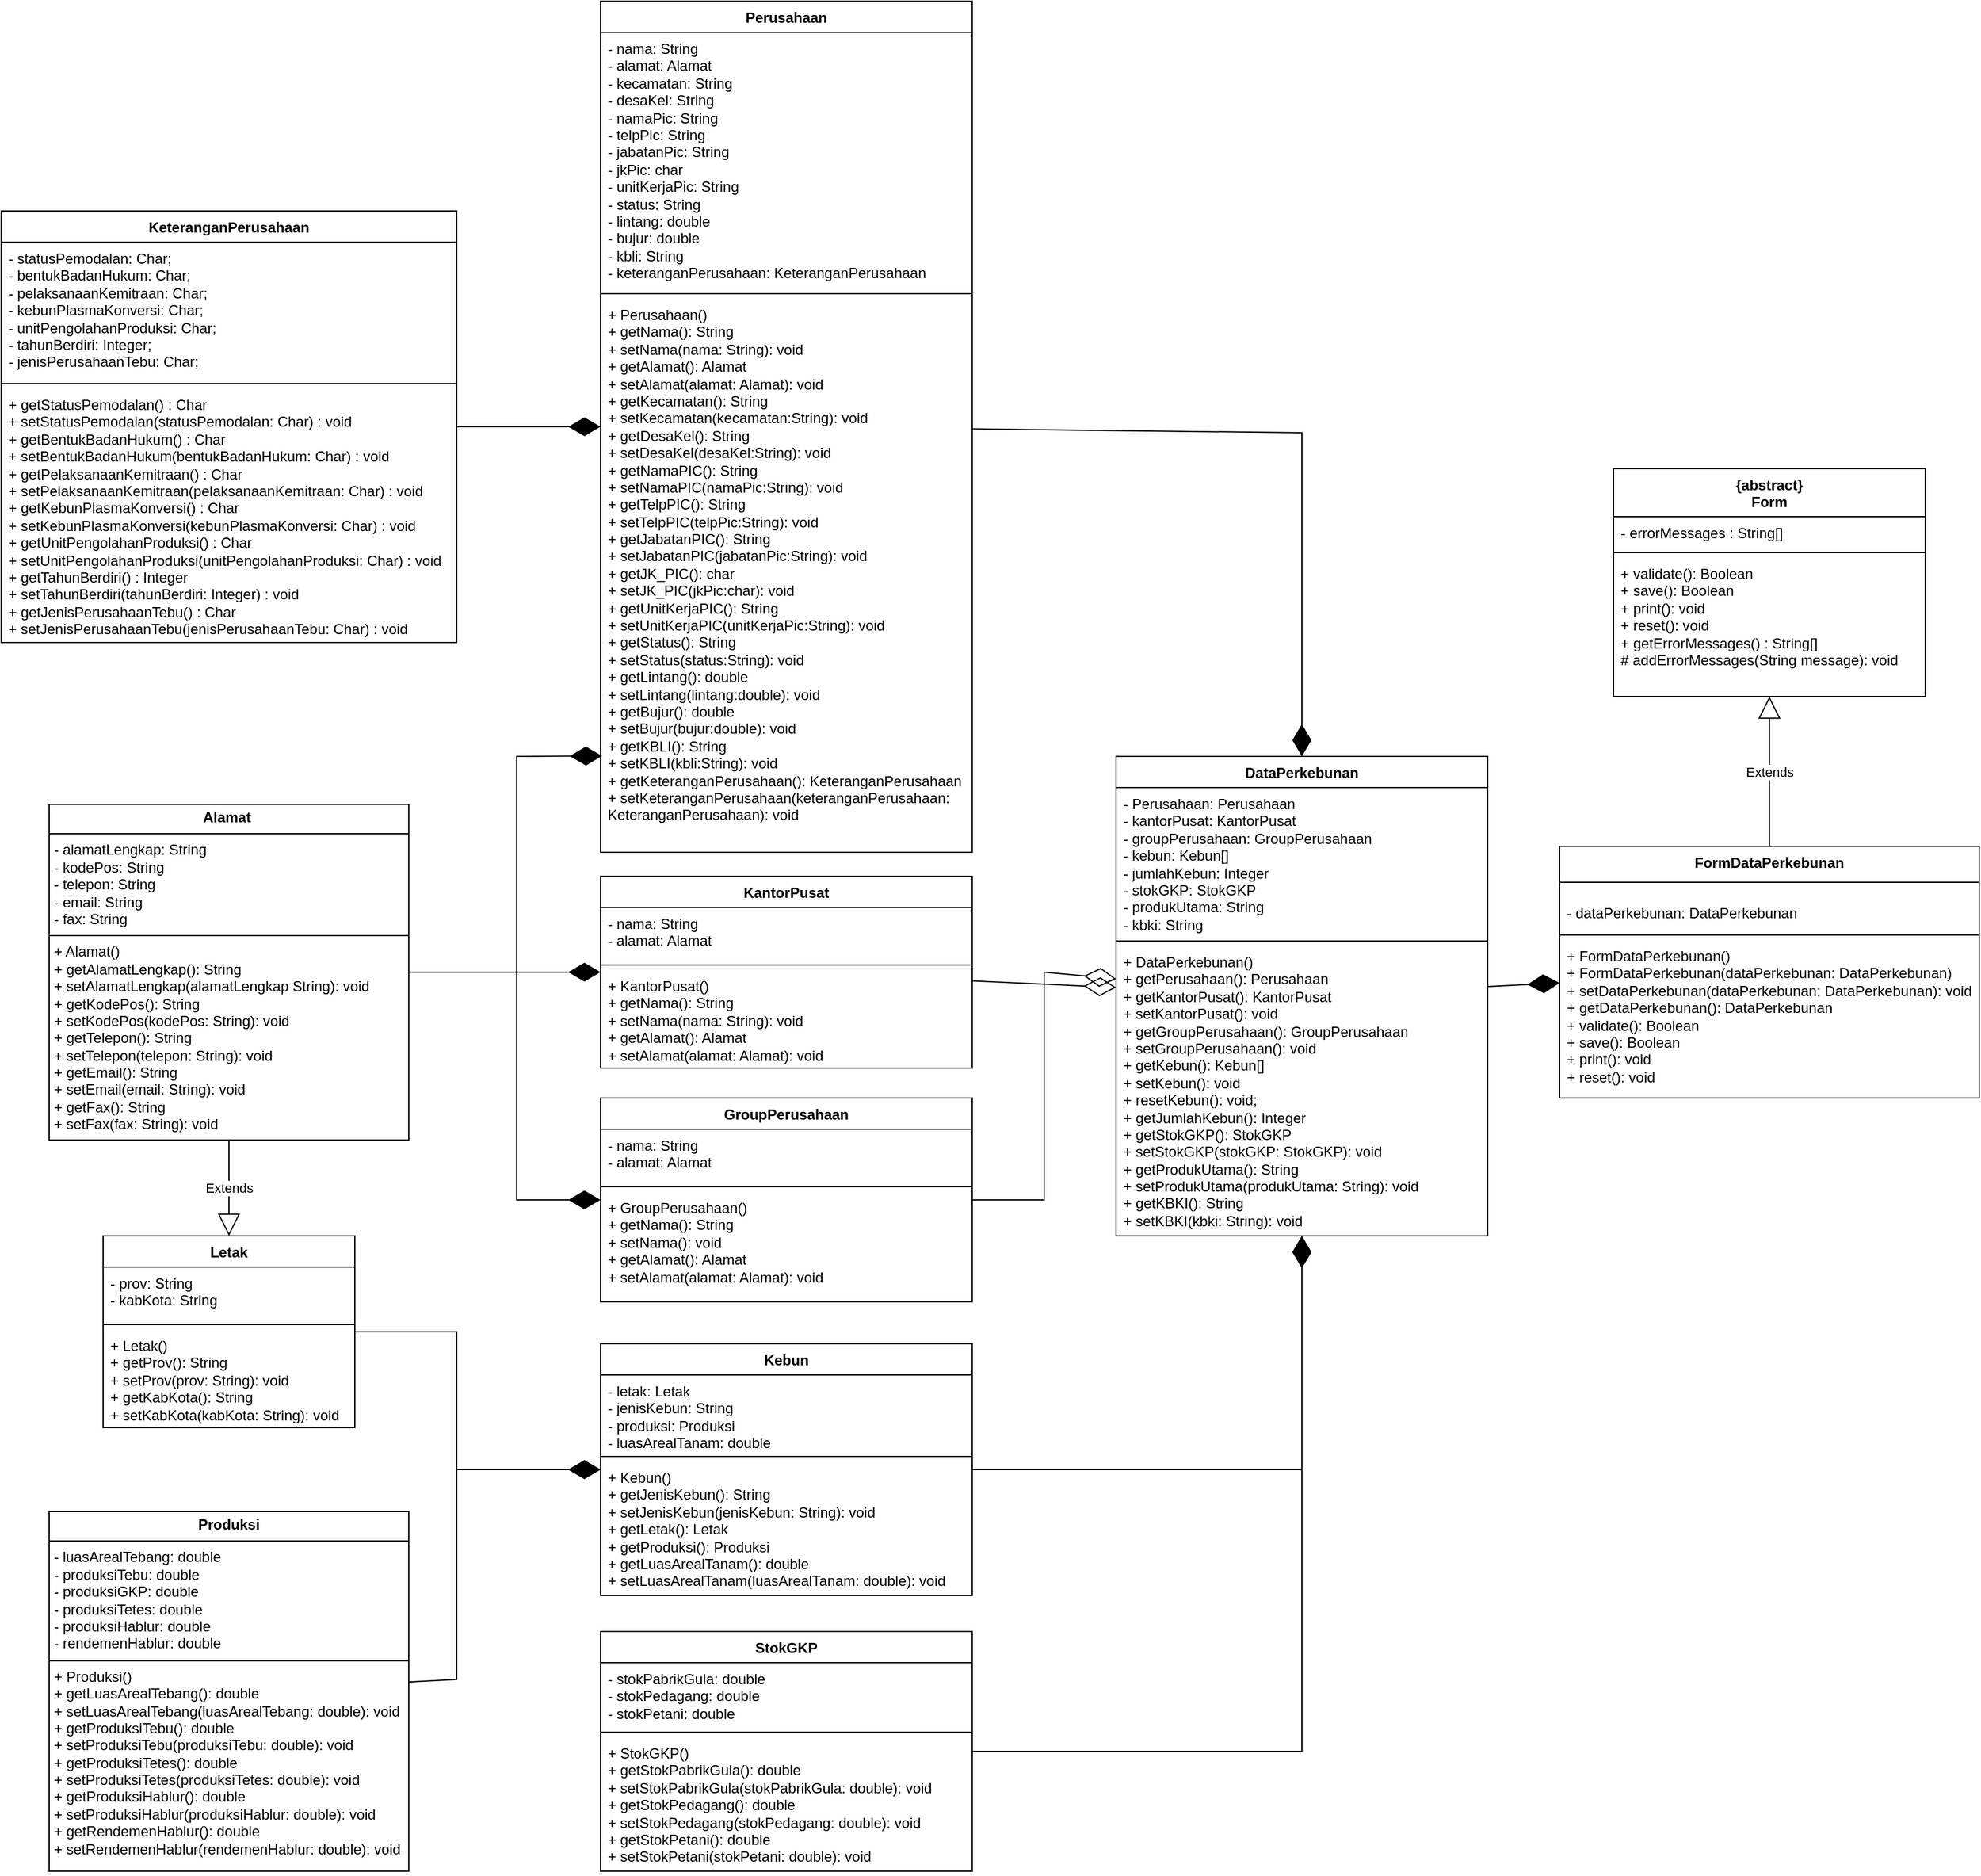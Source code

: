 <mxfile version="24.5.1" type="device">
  <diagram id="C5RBs43oDa-KdzZeNtuy" name="Page-1">
    <mxGraphModel dx="2790" dy="1006" grid="1" gridSize="10" guides="1" tooltips="1" connect="1" arrows="1" fold="1" page="1" pageScale="1" pageWidth="827" pageHeight="1169" math="0" shadow="0">
      <root>
        <mxCell id="WIyWlLk6GJQsqaUBKTNV-0" />
        <mxCell id="WIyWlLk6GJQsqaUBKTNV-1" parent="WIyWlLk6GJQsqaUBKTNV-0" />
        <mxCell id="eVOqvOjtyA-KGK593XQZ-5" value="DataPerkebunan" style="swimlane;fontStyle=1;align=center;verticalAlign=top;childLayout=stackLayout;horizontal=1;startSize=26;horizontalStack=0;resizeParent=1;resizeParentMax=0;resizeLast=0;collapsible=1;marginBottom=0;whiteSpace=wrap;html=1;" parent="WIyWlLk6GJQsqaUBKTNV-1" vertex="1">
          <mxGeometry x="120" y="650" width="310" height="400" as="geometry" />
        </mxCell>
        <mxCell id="eVOqvOjtyA-KGK593XQZ-6" value="&lt;div&gt;- Perusahaan: Perusahaan&lt;/div&gt;&lt;div&gt;- kantorPusat: KantorPusat&lt;/div&gt;&lt;div&gt;- groupPerusahaan: GroupPerusahaan&lt;/div&gt;&lt;div&gt;- kebun: Kebun[]&lt;/div&gt;&lt;div&gt;- jumlahKebun: Integer&lt;/div&gt;&lt;div&gt;- stokGKP: StokGKP&lt;/div&gt;&lt;div&gt;- produkUtama: String&lt;/div&gt;&lt;div&gt;- kbki: String&lt;/div&gt;" style="text;strokeColor=none;fillColor=none;align=left;verticalAlign=top;spacingLeft=4;spacingRight=4;overflow=hidden;rotatable=0;points=[[0,0.5],[1,0.5]];portConstraint=eastwest;whiteSpace=wrap;html=1;" parent="eVOqvOjtyA-KGK593XQZ-5" vertex="1">
          <mxGeometry y="26" width="310" height="124" as="geometry" />
        </mxCell>
        <mxCell id="eVOqvOjtyA-KGK593XQZ-7" value="" style="line;strokeWidth=1;fillColor=none;align=left;verticalAlign=middle;spacingTop=-1;spacingLeft=3;spacingRight=3;rotatable=0;labelPosition=right;points=[];portConstraint=eastwest;strokeColor=inherit;" parent="eVOqvOjtyA-KGK593XQZ-5" vertex="1">
          <mxGeometry y="150" width="310" height="8" as="geometry" />
        </mxCell>
        <mxCell id="eVOqvOjtyA-KGK593XQZ-8" value="&lt;div&gt;+ DataPerkebunan()&lt;/div&gt;&lt;div&gt;+ getPerusahaan(): Perusahaan&lt;/div&gt;&lt;div&gt;+ getKantorPusat(): KantorPusat&lt;/div&gt;&lt;div&gt;+ setKantorPusat(): void&lt;/div&gt;&lt;div&gt;+ getGroupPerusahaan(): GroupPerusahaan&lt;/div&gt;&lt;div&gt;+ setGroupPerusahaan(): void&lt;/div&gt;&lt;div&gt;+ getKebun(): Kebun[]&lt;/div&gt;&lt;div&gt;+ setKebun(): void&lt;/div&gt;&lt;div&gt;+ resetKebun(): void;&lt;/div&gt;&lt;div&gt;+ getJumlahKebun(): Integer&lt;/div&gt;&lt;div&gt;+ getStokGKP(): StokGKP&lt;/div&gt;&lt;div&gt;+ setStokGKP(stokGKP: StokGKP): void&lt;/div&gt;&lt;div&gt;+ getProdukUtama(): String&lt;/div&gt;&lt;div&gt;+ setProdukUtama(produkUtama: String): void&lt;/div&gt;&lt;div&gt;&lt;div&gt;+ getKBKI(): String&lt;/div&gt;&lt;div&gt;+ setKBKI(kbki: String): void&lt;/div&gt;&lt;/div&gt;" style="text;strokeColor=none;fillColor=none;align=left;verticalAlign=top;spacingLeft=4;spacingRight=4;overflow=hidden;rotatable=0;points=[[0,0.5],[1,0.5]];portConstraint=eastwest;whiteSpace=wrap;html=1;" parent="eVOqvOjtyA-KGK593XQZ-5" vertex="1">
          <mxGeometry y="158" width="310" height="242" as="geometry" />
        </mxCell>
        <mxCell id="eVOqvOjtyA-KGK593XQZ-9" value="GroupPerusahaan" style="swimlane;fontStyle=1;align=center;verticalAlign=top;childLayout=stackLayout;horizontal=1;startSize=26;horizontalStack=0;resizeParent=1;resizeParentMax=0;resizeLast=0;collapsible=1;marginBottom=0;whiteSpace=wrap;html=1;" parent="WIyWlLk6GJQsqaUBKTNV-1" vertex="1">
          <mxGeometry x="-310" y="935" width="310" height="170" as="geometry" />
        </mxCell>
        <mxCell id="eVOqvOjtyA-KGK593XQZ-10" value="&lt;div&gt;- nama: String&lt;/div&gt;&lt;div&gt;- alamat: Alamat&lt;/div&gt;" style="text;strokeColor=none;fillColor=none;align=left;verticalAlign=top;spacingLeft=4;spacingRight=4;overflow=hidden;rotatable=0;points=[[0,0.5],[1,0.5]];portConstraint=eastwest;whiteSpace=wrap;html=1;" parent="eVOqvOjtyA-KGK593XQZ-9" vertex="1">
          <mxGeometry y="26" width="310" height="44" as="geometry" />
        </mxCell>
        <mxCell id="eVOqvOjtyA-KGK593XQZ-11" value="" style="line;strokeWidth=1;fillColor=none;align=left;verticalAlign=middle;spacingTop=-1;spacingLeft=3;spacingRight=3;rotatable=0;labelPosition=right;points=[];portConstraint=eastwest;strokeColor=inherit;" parent="eVOqvOjtyA-KGK593XQZ-9" vertex="1">
          <mxGeometry y="70" width="310" height="8" as="geometry" />
        </mxCell>
        <mxCell id="eVOqvOjtyA-KGK593XQZ-12" value="&lt;div&gt;+ GroupPerusahaan()&lt;/div&gt;&lt;div&gt;+ getNama(): String&lt;/div&gt;&lt;div&gt;+ setNama(): void&lt;/div&gt;&lt;div&gt;+ getAlamat(): Alamat&lt;/div&gt;&lt;div&gt;+ setAlamat(alamat: Alamat): void&lt;/div&gt;" style="text;strokeColor=none;fillColor=none;align=left;verticalAlign=top;spacingLeft=4;spacingRight=4;overflow=hidden;rotatable=0;points=[[0,0.5],[1,0.5]];portConstraint=eastwest;whiteSpace=wrap;html=1;" parent="eVOqvOjtyA-KGK593XQZ-9" vertex="1">
          <mxGeometry y="78" width="310" height="92" as="geometry" />
        </mxCell>
        <mxCell id="eVOqvOjtyA-KGK593XQZ-13" value="KantorPusat" style="swimlane;fontStyle=1;align=center;verticalAlign=top;childLayout=stackLayout;horizontal=1;startSize=26;horizontalStack=0;resizeParent=1;resizeParentMax=0;resizeLast=0;collapsible=1;marginBottom=0;whiteSpace=wrap;html=1;" parent="WIyWlLk6GJQsqaUBKTNV-1" vertex="1">
          <mxGeometry x="-310" y="750" width="310" height="160" as="geometry" />
        </mxCell>
        <mxCell id="eVOqvOjtyA-KGK593XQZ-14" value="&lt;div&gt;- nama: String&lt;/div&gt;&lt;div&gt;- alamat: Alamat&lt;/div&gt;" style="text;strokeColor=none;fillColor=none;align=left;verticalAlign=top;spacingLeft=4;spacingRight=4;overflow=hidden;rotatable=0;points=[[0,0.5],[1,0.5]];portConstraint=eastwest;whiteSpace=wrap;html=1;" parent="eVOqvOjtyA-KGK593XQZ-13" vertex="1">
          <mxGeometry y="26" width="310" height="44" as="geometry" />
        </mxCell>
        <mxCell id="eVOqvOjtyA-KGK593XQZ-15" value="" style="line;strokeWidth=1;fillColor=none;align=left;verticalAlign=middle;spacingTop=-1;spacingLeft=3;spacingRight=3;rotatable=0;labelPosition=right;points=[];portConstraint=eastwest;strokeColor=inherit;" parent="eVOqvOjtyA-KGK593XQZ-13" vertex="1">
          <mxGeometry y="70" width="310" height="8" as="geometry" />
        </mxCell>
        <mxCell id="eVOqvOjtyA-KGK593XQZ-16" value="&lt;div&gt;+ KantorPusat()&lt;/div&gt;&lt;div&gt;+ getNama(): String&lt;/div&gt;&lt;div&gt;+ setNama(nama: String): void&lt;/div&gt;&lt;div&gt;+ getAlamat(): Alamat&lt;/div&gt;&lt;div&gt;+ setAlamat(alamat: Alamat): void&lt;/div&gt;" style="text;strokeColor=none;fillColor=none;align=left;verticalAlign=top;spacingLeft=4;spacingRight=4;overflow=hidden;rotatable=0;points=[[0,0.5],[1,0.5]];portConstraint=eastwest;whiteSpace=wrap;html=1;" parent="eVOqvOjtyA-KGK593XQZ-13" vertex="1">
          <mxGeometry y="78" width="310" height="82" as="geometry" />
        </mxCell>
        <mxCell id="eVOqvOjtyA-KGK593XQZ-17" value="Kebun" style="swimlane;fontStyle=1;align=center;verticalAlign=top;childLayout=stackLayout;horizontal=1;startSize=26;horizontalStack=0;resizeParent=1;resizeParentMax=0;resizeLast=0;collapsible=1;marginBottom=0;whiteSpace=wrap;html=1;" parent="WIyWlLk6GJQsqaUBKTNV-1" vertex="1">
          <mxGeometry x="-310" y="1140" width="310" height="210" as="geometry" />
        </mxCell>
        <mxCell id="eVOqvOjtyA-KGK593XQZ-18" value="&lt;div&gt;&lt;span style=&quot;background-color: initial;&quot;&gt;- letak: Letak&lt;/span&gt;&lt;br&gt;&lt;/div&gt;&lt;div&gt;- jenisKebun: String&lt;/div&gt;&lt;div&gt;- produksi: Produksi&lt;/div&gt;&lt;div&gt;- luasArealTanam: double&lt;/div&gt;" style="text;strokeColor=none;fillColor=none;align=left;verticalAlign=top;spacingLeft=4;spacingRight=4;overflow=hidden;rotatable=0;points=[[0,0.5],[1,0.5]];portConstraint=eastwest;whiteSpace=wrap;html=1;" parent="eVOqvOjtyA-KGK593XQZ-17" vertex="1">
          <mxGeometry y="26" width="310" height="64" as="geometry" />
        </mxCell>
        <mxCell id="eVOqvOjtyA-KGK593XQZ-19" value="" style="line;strokeWidth=1;fillColor=none;align=left;verticalAlign=middle;spacingTop=-1;spacingLeft=3;spacingRight=3;rotatable=0;labelPosition=right;points=[];portConstraint=eastwest;strokeColor=inherit;" parent="eVOqvOjtyA-KGK593XQZ-17" vertex="1">
          <mxGeometry y="90" width="310" height="8" as="geometry" />
        </mxCell>
        <mxCell id="eVOqvOjtyA-KGK593XQZ-20" value="&lt;div&gt;+ Kebun()&lt;/div&gt;&lt;div&gt;&lt;div&gt;+ getJenisKebun(): String&lt;/div&gt;&lt;div&gt;+ setJenisKebun(jenisKebun: String): void&lt;/div&gt;&lt;/div&gt;&lt;div&gt;&lt;span style=&quot;background-color: initial;&quot;&gt;+ getLetak(): Letak&lt;/span&gt;&lt;/div&gt;&lt;div&gt;&lt;div&gt;+ getProduksi(): Produksi&lt;/div&gt;&lt;div&gt;+ getLuasArealTanam(): double&lt;/div&gt;&lt;div&gt;+ setLuasArealTanam(luasArealTanam: double): void&lt;/div&gt;&lt;/div&gt;" style="text;strokeColor=none;fillColor=none;align=left;verticalAlign=top;spacingLeft=4;spacingRight=4;overflow=hidden;rotatable=0;points=[[0,0.5],[1,0.5]];portConstraint=eastwest;whiteSpace=wrap;html=1;" parent="eVOqvOjtyA-KGK593XQZ-17" vertex="1">
          <mxGeometry y="98" width="310" height="112" as="geometry" />
        </mxCell>
        <mxCell id="eVOqvOjtyA-KGK593XQZ-21" value="Perusahaan" style="swimlane;fontStyle=1;align=center;verticalAlign=top;childLayout=stackLayout;horizontal=1;startSize=26;horizontalStack=0;resizeParent=1;resizeParentMax=0;resizeLast=0;collapsible=1;marginBottom=0;whiteSpace=wrap;html=1;" parent="WIyWlLk6GJQsqaUBKTNV-1" vertex="1">
          <mxGeometry x="-310" y="20" width="310" height="710" as="geometry" />
        </mxCell>
        <mxCell id="eVOqvOjtyA-KGK593XQZ-22" value="&lt;div&gt;&lt;div&gt;- nama: String&lt;/div&gt;&lt;div&gt;- alamat: Alamat&lt;/div&gt;&lt;div&gt;- kecamatan: String&lt;/div&gt;&lt;div&gt;- desaKel: String&lt;/div&gt;&lt;div&gt;- namaPic: String&lt;/div&gt;&lt;div&gt;- telpPic: String&lt;/div&gt;&lt;div&gt;- jabatanPic: String&lt;/div&gt;&lt;div&gt;- jkPic: char&lt;/div&gt;&lt;div&gt;- unitKerjaPic: String&lt;/div&gt;&lt;div&gt;- status: String&lt;/div&gt;&lt;div&gt;- lintang: double&lt;/div&gt;&lt;div&gt;- bujur: double&lt;/div&gt;&lt;div&gt;- kbli: String&lt;/div&gt;&lt;div&gt;- keteranganPerusahaan: KeteranganPerusahaan&lt;/div&gt;&lt;/div&gt;&lt;div&gt;&lt;br&gt;&lt;/div&gt;&lt;div&gt;&lt;br&gt;&lt;/div&gt;" style="text;strokeColor=none;fillColor=none;align=left;verticalAlign=top;spacingLeft=4;spacingRight=4;overflow=hidden;rotatable=0;points=[[0,0.5],[1,0.5]];portConstraint=eastwest;whiteSpace=wrap;html=1;" parent="eVOqvOjtyA-KGK593XQZ-21" vertex="1">
          <mxGeometry y="26" width="310" height="214" as="geometry" />
        </mxCell>
        <mxCell id="eVOqvOjtyA-KGK593XQZ-23" value="" style="line;strokeWidth=1;fillColor=none;align=left;verticalAlign=middle;spacingTop=-1;spacingLeft=3;spacingRight=3;rotatable=0;labelPosition=right;points=[];portConstraint=eastwest;strokeColor=inherit;" parent="eVOqvOjtyA-KGK593XQZ-21" vertex="1">
          <mxGeometry y="240" width="310" height="8" as="geometry" />
        </mxCell>
        <mxCell id="eVOqvOjtyA-KGK593XQZ-24" value="&lt;div&gt;&lt;div&gt;+ Perusahaan()&lt;/div&gt;&lt;div&gt;+ getNama(): String&lt;/div&gt;&lt;div&gt;+ setNama(nama: String): void&lt;/div&gt;&lt;div&gt;+ getAlamat(): Alamat&lt;/div&gt;&lt;div&gt;+ setAlamat(alamat: Alamat): void&lt;/div&gt;&lt;div&gt;+ getKecamatan(): String&lt;/div&gt;&lt;div&gt;+ setKecamatan(kecamatan:String): void&lt;/div&gt;&lt;div&gt;+ getDesaKel(): String&lt;/div&gt;&lt;div&gt;+ setDesaKel(desaKel:String): void&lt;/div&gt;&lt;div&gt;+ getNamaPIC(): String&lt;/div&gt;&lt;div&gt;+ setNamaPIC(namaPic:String): void&lt;/div&gt;&lt;div&gt;+ getTelpPIC(): String&lt;/div&gt;&lt;div&gt;+ setTelpPIC(telpPic:String): void&lt;/div&gt;&lt;div&gt;+ getJabatanPIC(): String&lt;/div&gt;&lt;div&gt;+ setJabatanPIC(jabatanPic:String): void&lt;/div&gt;&lt;div&gt;+ getJK_PIC(): char&lt;/div&gt;&lt;div&gt;+ setJK_PIC(jkPic:char): void&lt;/div&gt;&lt;div&gt;+ getUnitKerjaPIC(): String&lt;/div&gt;&lt;div&gt;+ setUnitKerjaPIC(unitKerjaPic:String): void&lt;/div&gt;&lt;div&gt;+ getStatus(): String&lt;/div&gt;&lt;div&gt;+ setStatus(status:String): void&lt;/div&gt;&lt;div&gt;+ getLintang(): double&lt;/div&gt;&lt;div&gt;+ setLintang(lintang:double): void&lt;/div&gt;&lt;div&gt;+ getBujur(): double&lt;/div&gt;&lt;div&gt;+ setBujur(bujur:double): void&lt;/div&gt;&lt;div&gt;+ getKBLI(): String&lt;/div&gt;&lt;div&gt;+ setKBLI(kbli:String): void&lt;/div&gt;&lt;div&gt;+ getKeteranganPerusahaan(): KeteranganPerusahaan&lt;/div&gt;&lt;div&gt;+ setKeteranganPerusahaan(keteranganPerusahaan: KeteranganPerusahaan): void&lt;/div&gt;&lt;/div&gt;&lt;div&gt;&lt;br&gt;&lt;/div&gt;" style="text;strokeColor=none;fillColor=none;align=left;verticalAlign=top;spacingLeft=4;spacingRight=4;overflow=hidden;rotatable=0;points=[[0,0.5],[1,0.5]];portConstraint=eastwest;whiteSpace=wrap;html=1;" parent="eVOqvOjtyA-KGK593XQZ-21" vertex="1">
          <mxGeometry y="248" width="310" height="462" as="geometry" />
        </mxCell>
        <mxCell id="eVOqvOjtyA-KGK593XQZ-25" value="StokGKP" style="swimlane;fontStyle=1;align=center;verticalAlign=top;childLayout=stackLayout;horizontal=1;startSize=26;horizontalStack=0;resizeParent=1;resizeParentMax=0;resizeLast=0;collapsible=1;marginBottom=0;whiteSpace=wrap;html=1;" parent="WIyWlLk6GJQsqaUBKTNV-1" vertex="1">
          <mxGeometry x="-310" y="1380" width="310" height="200" as="geometry" />
        </mxCell>
        <mxCell id="eVOqvOjtyA-KGK593XQZ-26" value="&lt;div&gt;- stokPabrikGula: double&lt;/div&gt;&lt;div&gt;- stokPedagang: double&lt;/div&gt;&lt;div&gt;- stokPetani: double&lt;/div&gt;" style="text;strokeColor=none;fillColor=none;align=left;verticalAlign=top;spacingLeft=4;spacingRight=4;overflow=hidden;rotatable=0;points=[[0,0.5],[1,0.5]];portConstraint=eastwest;whiteSpace=wrap;html=1;" parent="eVOqvOjtyA-KGK593XQZ-25" vertex="1">
          <mxGeometry y="26" width="310" height="54" as="geometry" />
        </mxCell>
        <mxCell id="eVOqvOjtyA-KGK593XQZ-27" value="" style="line;strokeWidth=1;fillColor=none;align=left;verticalAlign=middle;spacingTop=-1;spacingLeft=3;spacingRight=3;rotatable=0;labelPosition=right;points=[];portConstraint=eastwest;strokeColor=inherit;" parent="eVOqvOjtyA-KGK593XQZ-25" vertex="1">
          <mxGeometry y="80" width="310" height="8" as="geometry" />
        </mxCell>
        <mxCell id="eVOqvOjtyA-KGK593XQZ-28" value="&lt;div&gt;&lt;span style=&quot;background-color: initial;&quot;&gt;+ StokGKP()&lt;/span&gt;&lt;br&gt;&lt;/div&gt;&lt;div&gt;+ getStokPabrikGula(): double&lt;/div&gt;&lt;div&gt;+ setStokPabrikGula(stokPabrikGula: double): void&lt;/div&gt;&lt;div&gt;+ getStokPedagang(): double&lt;/div&gt;&lt;div&gt;+ setStokPedagang(stokPedagang: double): void&lt;/div&gt;&lt;div&gt;+ getStokPetani(): double&lt;/div&gt;&lt;div&gt;+ setStokPetani(stokPetani: double): void&lt;/div&gt;&lt;div&gt;&lt;br&gt;&lt;/div&gt;" style="text;strokeColor=none;fillColor=none;align=left;verticalAlign=top;spacingLeft=4;spacingRight=4;overflow=hidden;rotatable=0;points=[[0,0.5],[1,0.5]];portConstraint=eastwest;whiteSpace=wrap;html=1;" parent="eVOqvOjtyA-KGK593XQZ-25" vertex="1">
          <mxGeometry y="88" width="310" height="112" as="geometry" />
        </mxCell>
        <mxCell id="eVOqvOjtyA-KGK593XQZ-33" value="{abstract}&lt;div&gt;Form&lt;/div&gt;" style="swimlane;fontStyle=1;align=center;verticalAlign=top;childLayout=stackLayout;horizontal=1;startSize=40;horizontalStack=0;resizeParent=1;resizeParentMax=0;resizeLast=0;collapsible=1;marginBottom=0;whiteSpace=wrap;html=1;" parent="WIyWlLk6GJQsqaUBKTNV-1" vertex="1">
          <mxGeometry x="535" y="410" width="260" height="190" as="geometry" />
        </mxCell>
        <mxCell id="eVOqvOjtyA-KGK593XQZ-34" value="&lt;div&gt;- errorMessages : String[]&lt;/div&gt;&lt;div&gt;&lt;br&gt;&lt;/div&gt;" style="text;strokeColor=none;fillColor=none;align=left;verticalAlign=top;spacingLeft=4;spacingRight=4;overflow=hidden;rotatable=0;points=[[0,0.5],[1,0.5]];portConstraint=eastwest;whiteSpace=wrap;html=1;" parent="eVOqvOjtyA-KGK593XQZ-33" vertex="1">
          <mxGeometry y="40" width="260" height="26" as="geometry" />
        </mxCell>
        <mxCell id="eVOqvOjtyA-KGK593XQZ-35" value="" style="line;strokeWidth=1;fillColor=none;align=left;verticalAlign=middle;spacingTop=-1;spacingLeft=3;spacingRight=3;rotatable=0;labelPosition=right;points=[];portConstraint=eastwest;strokeColor=inherit;" parent="eVOqvOjtyA-KGK593XQZ-33" vertex="1">
          <mxGeometry y="66" width="260" height="8" as="geometry" />
        </mxCell>
        <mxCell id="eVOqvOjtyA-KGK593XQZ-36" value="&lt;div&gt;+ validate(): Boolean&lt;/div&gt;&lt;div&gt;+ save(): Boolean&lt;/div&gt;&lt;div&gt;+ print(): void&lt;/div&gt;&lt;div&gt;+ reset(): void&lt;/div&gt;&lt;div&gt;+ getErrorMessages() : String[]&lt;/div&gt;&lt;div&gt;# addErrorMessages(String message): void&lt;/div&gt;" style="text;strokeColor=none;fillColor=none;align=left;verticalAlign=top;spacingLeft=4;spacingRight=4;overflow=hidden;rotatable=0;points=[[0,0.5],[1,0.5]];portConstraint=eastwest;whiteSpace=wrap;html=1;" parent="eVOqvOjtyA-KGK593XQZ-33" vertex="1">
          <mxGeometry y="74" width="260" height="116" as="geometry" />
        </mxCell>
        <mxCell id="eVOqvOjtyA-KGK593XQZ-37" value="FormDataPerkebunan" style="swimlane;fontStyle=1;align=center;verticalAlign=top;childLayout=stackLayout;horizontal=1;startSize=30;horizontalStack=0;resizeParent=1;resizeParentMax=0;resizeLast=0;collapsible=1;marginBottom=0;whiteSpace=wrap;html=1;" parent="WIyWlLk6GJQsqaUBKTNV-1" vertex="1">
          <mxGeometry x="490" y="725" width="350" height="210" as="geometry" />
        </mxCell>
        <mxCell id="eVOqvOjtyA-KGK593XQZ-38" value="&lt;p class=&quot;MsoNormal&quot;&gt;- dataPerkebunan: DataPerkebunan&lt;/p&gt;" style="text;strokeColor=none;fillColor=none;align=left;verticalAlign=top;spacingLeft=4;spacingRight=4;overflow=hidden;rotatable=0;points=[[0,0.5],[1,0.5]];portConstraint=eastwest;whiteSpace=wrap;html=1;" parent="eVOqvOjtyA-KGK593XQZ-37" vertex="1">
          <mxGeometry y="30" width="350" height="40" as="geometry" />
        </mxCell>
        <mxCell id="eVOqvOjtyA-KGK593XQZ-39" value="" style="line;strokeWidth=1;fillColor=none;align=left;verticalAlign=middle;spacingTop=-1;spacingLeft=3;spacingRight=3;rotatable=0;labelPosition=right;points=[];portConstraint=eastwest;strokeColor=inherit;" parent="eVOqvOjtyA-KGK593XQZ-37" vertex="1">
          <mxGeometry y="70" width="350" height="8" as="geometry" />
        </mxCell>
        <mxCell id="eVOqvOjtyA-KGK593XQZ-40" value="&lt;div&gt;+ FormDataPerkebunan()&amp;nbsp;&lt;/div&gt;&lt;div&gt;+ FormDataPerkebunan(dataPerkebunan: DataPerkebunan)&lt;/div&gt;&lt;div&gt;+ setDataPerkebunan(dataPerkebunan: DataPerkebunan): void&lt;/div&gt;&lt;div&gt;+ getDataPerkebunan(): DataPerkebunan&lt;/div&gt;&lt;div&gt;+ validate(): Boolean&lt;/div&gt;&lt;div&gt;+ save(): Boolean&lt;/div&gt;&lt;div&gt;+ print(): void&lt;/div&gt;&lt;div&gt;+ reset(): void&lt;/div&gt;&lt;div&gt;&lt;br&gt;&lt;/div&gt;" style="text;strokeColor=none;fillColor=none;align=left;verticalAlign=top;spacingLeft=4;spacingRight=4;overflow=hidden;rotatable=0;points=[[0,0.5],[1,0.5]];portConstraint=eastwest;whiteSpace=wrap;html=1;" parent="eVOqvOjtyA-KGK593XQZ-37" vertex="1">
          <mxGeometry y="78" width="350" height="132" as="geometry" />
        </mxCell>
        <mxCell id="eVOqvOjtyA-KGK593XQZ-42" value="" style="endArrow=diamondThin;endFill=0;endSize=24;html=1;rounded=0;" parent="WIyWlLk6GJQsqaUBKTNV-1" source="eVOqvOjtyA-KGK593XQZ-9" target="eVOqvOjtyA-KGK593XQZ-5" edge="1">
          <mxGeometry width="160" relative="1" as="geometry">
            <mxPoint x="330" y="500" as="sourcePoint" />
            <mxPoint x="220" y="460" as="targetPoint" />
            <Array as="points">
              <mxPoint x="60" y="1020" />
              <mxPoint x="60" y="830" />
            </Array>
          </mxGeometry>
        </mxCell>
        <mxCell id="eVOqvOjtyA-KGK593XQZ-43" value="" style="endArrow=diamondThin;endFill=1;endSize=24;html=1;rounded=0;" parent="WIyWlLk6GJQsqaUBKTNV-1" source="eVOqvOjtyA-KGK593XQZ-21" target="eVOqvOjtyA-KGK593XQZ-5" edge="1">
          <mxGeometry width="160" relative="1" as="geometry">
            <mxPoint x="330" y="500" as="sourcePoint" />
            <mxPoint x="-20" y="557.34" as="targetPoint" />
            <Array as="points">
              <mxPoint x="275" y="380" />
            </Array>
          </mxGeometry>
        </mxCell>
        <mxCell id="eVOqvOjtyA-KGK593XQZ-44" value="" style="endArrow=diamondThin;endFill=0;endSize=24;html=1;rounded=0;" parent="WIyWlLk6GJQsqaUBKTNV-1" source="eVOqvOjtyA-KGK593XQZ-13" target="eVOqvOjtyA-KGK593XQZ-5" edge="1">
          <mxGeometry width="160" relative="1" as="geometry">
            <mxPoint x="330" y="500" as="sourcePoint" />
            <mxPoint x="200" y="550" as="targetPoint" />
            <Array as="points" />
          </mxGeometry>
        </mxCell>
        <mxCell id="eVOqvOjtyA-KGK593XQZ-45" value="" style="endArrow=diamondThin;endFill=1;endSize=24;html=1;rounded=0;" parent="WIyWlLk6GJQsqaUBKTNV-1" source="eVOqvOjtyA-KGK593XQZ-17" target="eVOqvOjtyA-KGK593XQZ-5" edge="1">
          <mxGeometry width="160" relative="1" as="geometry">
            <mxPoint x="330" y="500" as="sourcePoint" />
            <mxPoint x="-20" y="1519.043" as="targetPoint" />
            <Array as="points">
              <mxPoint x="275" y="1245" />
            </Array>
          </mxGeometry>
        </mxCell>
        <mxCell id="eVOqvOjtyA-KGK593XQZ-46" value="" style="endArrow=diamondThin;endFill=1;endSize=24;html=1;rounded=0;" parent="WIyWlLk6GJQsqaUBKTNV-1" source="eVOqvOjtyA-KGK593XQZ-25" target="eVOqvOjtyA-KGK593XQZ-5" edge="1">
          <mxGeometry width="160" relative="1" as="geometry">
            <mxPoint x="330" y="500" as="sourcePoint" />
            <mxPoint x="-20" y="1735.532" as="targetPoint" />
            <Array as="points">
              <mxPoint x="275" y="1480" />
            </Array>
          </mxGeometry>
        </mxCell>
        <mxCell id="eVOqvOjtyA-KGK593XQZ-47" value="Extends" style="endArrow=block;endSize=16;endFill=0;html=1;rounded=0;" parent="WIyWlLk6GJQsqaUBKTNV-1" source="eVOqvOjtyA-KGK593XQZ-37" target="eVOqvOjtyA-KGK593XQZ-33" edge="1">
          <mxGeometry width="160" relative="1" as="geometry">
            <mxPoint x="320" y="842" as="sourcePoint" />
            <mxPoint x="480" y="842" as="targetPoint" />
          </mxGeometry>
        </mxCell>
        <mxCell id="eVOqvOjtyA-KGK593XQZ-48" value="" style="endArrow=diamondThin;endFill=1;endSize=24;html=1;rounded=0;" parent="WIyWlLk6GJQsqaUBKTNV-1" source="eVOqvOjtyA-KGK593XQZ-5" target="eVOqvOjtyA-KGK593XQZ-37" edge="1">
          <mxGeometry width="160" relative="1" as="geometry">
            <mxPoint x="370" y="140" as="sourcePoint" />
            <mxPoint x="530" y="140" as="targetPoint" />
          </mxGeometry>
        </mxCell>
        <mxCell id="Y8JKKrUdimdN-Q7mgUI8-0" value="Letak" style="swimlane;fontStyle=1;align=center;verticalAlign=top;childLayout=stackLayout;horizontal=1;startSize=26;horizontalStack=0;resizeParent=1;resizeParentMax=0;resizeLast=0;collapsible=1;marginBottom=0;whiteSpace=wrap;html=1;" parent="WIyWlLk6GJQsqaUBKTNV-1" vertex="1">
          <mxGeometry x="-725" y="1050" width="210" height="160" as="geometry" />
        </mxCell>
        <mxCell id="Y8JKKrUdimdN-Q7mgUI8-1" value="- prov: String&lt;div&gt;- kabKota: String&lt;/div&gt;" style="text;strokeColor=none;fillColor=none;align=left;verticalAlign=top;spacingLeft=4;spacingRight=4;overflow=hidden;rotatable=0;points=[[0,0.5],[1,0.5]];portConstraint=eastwest;whiteSpace=wrap;html=1;" parent="Y8JKKrUdimdN-Q7mgUI8-0" vertex="1">
          <mxGeometry y="26" width="210" height="44" as="geometry" />
        </mxCell>
        <mxCell id="Y8JKKrUdimdN-Q7mgUI8-2" value="" style="line;strokeWidth=1;fillColor=none;align=left;verticalAlign=middle;spacingTop=-1;spacingLeft=3;spacingRight=3;rotatable=0;labelPosition=right;points=[];portConstraint=eastwest;strokeColor=inherit;" parent="Y8JKKrUdimdN-Q7mgUI8-0" vertex="1">
          <mxGeometry y="70" width="210" height="8" as="geometry" />
        </mxCell>
        <mxCell id="Y8JKKrUdimdN-Q7mgUI8-3" value="&lt;div&gt;+ Letak()&lt;/div&gt;&lt;div&gt;+ getProv(): String&lt;/div&gt;&lt;div&gt;+ setProv(prov: String): void&lt;/div&gt;&lt;div&gt;+ getKabKota(): String&lt;/div&gt;&lt;div&gt;+ setKabKota(kabKota: String): void&lt;/div&gt;&lt;div&gt;&lt;br&gt;&lt;/div&gt;" style="text;strokeColor=none;fillColor=none;align=left;verticalAlign=top;spacingLeft=4;spacingRight=4;overflow=hidden;rotatable=0;points=[[0,0.5],[1,0.5]];portConstraint=eastwest;whiteSpace=wrap;html=1;" parent="Y8JKKrUdimdN-Q7mgUI8-0" vertex="1">
          <mxGeometry y="78" width="210" height="82" as="geometry" />
        </mxCell>
        <mxCell id="7MP4QphfJkcwOkpMjvwN-0" value="&lt;p style=&quot;margin:0px;margin-top:4px;text-align:center;&quot;&gt;&lt;b&gt;Alamat&amp;nbsp;&lt;/b&gt;&lt;/p&gt;&lt;hr size=&quot;1&quot; style=&quot;border-style:solid;&quot;&gt;&lt;p style=&quot;margin:0px;margin-left:4px;&quot;&gt;- alamatLengkap: String&lt;/p&gt;&lt;p style=&quot;margin:0px;margin-left:4px;&quot;&gt;- kodePos: String&lt;/p&gt;&lt;p style=&quot;margin:0px;margin-left:4px;&quot;&gt;- telepon: String&lt;/p&gt;&lt;p style=&quot;margin:0px;margin-left:4px;&quot;&gt;- email: String&lt;/p&gt;&lt;p style=&quot;margin:0px;margin-left:4px;&quot;&gt;- fax: String&lt;/p&gt;&lt;hr size=&quot;1&quot; style=&quot;border-style:solid;&quot;&gt;&lt;p style=&quot;margin:0px;margin-left:4px;&quot;&gt;+ Alamat()&lt;/p&gt;&lt;p style=&quot;margin:0px;margin-left:4px;&quot;&gt;+ getAlamatLengkap(): String&lt;/p&gt;&lt;p style=&quot;margin:0px;margin-left:4px;&quot;&gt;+ setAlamatLengkap(alamatLengkap String): void&lt;/p&gt;&lt;p style=&quot;margin:0px;margin-left:4px;&quot;&gt;+ getKodePos(): String&lt;/p&gt;&lt;p style=&quot;margin:0px;margin-left:4px;&quot;&gt;+ setKodePos(kodePos: String): void&lt;/p&gt;&lt;p style=&quot;margin:0px;margin-left:4px;&quot;&gt;+ getTelepon(): String&lt;/p&gt;&lt;p style=&quot;margin:0px;margin-left:4px;&quot;&gt;+ setTelepon(telepon: String): void&lt;/p&gt;&lt;p style=&quot;margin:0px;margin-left:4px;&quot;&gt;+ getEmail(): String&lt;/p&gt;&lt;p style=&quot;margin:0px;margin-left:4px;&quot;&gt;+ setEmail(email: String): void&lt;/p&gt;&lt;p style=&quot;margin:0px;margin-left:4px;&quot;&gt;+ getFax(): String&lt;/p&gt;&lt;p style=&quot;margin:0px;margin-left:4px;&quot;&gt;+ setFax(fax: String): void&lt;/p&gt;&lt;div&gt;&lt;br&gt;&lt;/div&gt;" style="verticalAlign=top;align=left;overflow=fill;html=1;whiteSpace=wrap;" parent="WIyWlLk6GJQsqaUBKTNV-1" vertex="1">
          <mxGeometry x="-770" y="690" width="300" height="280" as="geometry" />
        </mxCell>
        <mxCell id="7MP4QphfJkcwOkpMjvwN-1" value="Extends" style="endArrow=block;endSize=16;endFill=0;html=1;rounded=0;" parent="WIyWlLk6GJQsqaUBKTNV-1" source="7MP4QphfJkcwOkpMjvwN-0" target="Y8JKKrUdimdN-Q7mgUI8-0" edge="1">
          <mxGeometry width="160" relative="1" as="geometry">
            <mxPoint x="-50" y="-410" as="sourcePoint" />
            <mxPoint x="110" y="-410" as="targetPoint" />
          </mxGeometry>
        </mxCell>
        <mxCell id="7MP4QphfJkcwOkpMjvwN-2" value="&lt;p style=&quot;margin:0px;margin-top:4px;text-align:center;&quot;&gt;&lt;b&gt;Produksi&lt;/b&gt;&lt;/p&gt;&lt;hr size=&quot;1&quot; style=&quot;border-style:solid;&quot;&gt;&lt;p style=&quot;margin:0px;margin-left:4px;&quot;&gt;- luasArealTebang: double&lt;/p&gt;&lt;p style=&quot;margin:0px;margin-left:4px;&quot;&gt;- produksiTebu: double&lt;/p&gt;&lt;p style=&quot;margin:0px;margin-left:4px;&quot;&gt;- produksiGKP: double&lt;/p&gt;&lt;p style=&quot;margin:0px;margin-left:4px;&quot;&gt;- produksiTetes: double&lt;/p&gt;&lt;p style=&quot;margin:0px;margin-left:4px;&quot;&gt;- produksiHablur: double&lt;/p&gt;&lt;p style=&quot;margin:0px;margin-left:4px;&quot;&gt;- rendemenHablur: double&lt;/p&gt;&lt;hr size=&quot;1&quot; style=&quot;border-style:solid;&quot;&gt;&lt;p style=&quot;margin:0px;margin-left:4px;&quot;&gt;+ Produksi()&lt;/p&gt;&lt;p style=&quot;margin:0px;margin-left:4px;&quot;&gt;+ getLuasArealTebang(): double&lt;/p&gt;&lt;p style=&quot;margin:0px;margin-left:4px;&quot;&gt;+ setLuasArealTebang(luasArealTebang: double): void&lt;/p&gt;&lt;p style=&quot;margin:0px;margin-left:4px;&quot;&gt;+ getProduksiTebu(): double&lt;/p&gt;&lt;p style=&quot;margin:0px;margin-left:4px;&quot;&gt;+ setProduksiTebu(produksiTebu: double): void&lt;/p&gt;&lt;p style=&quot;margin:0px;margin-left:4px;&quot;&gt;+ getProduksiTetes(): double&lt;/p&gt;&lt;p style=&quot;margin:0px;margin-left:4px;&quot;&gt;+ setProduksiTetes(produksiTetes: double): void&lt;/p&gt;&lt;p style=&quot;margin:0px;margin-left:4px;&quot;&gt;+ getProduksiHablur(): double&lt;/p&gt;&lt;p style=&quot;margin:0px;margin-left:4px;&quot;&gt;+ setProduksiHablur(produksiHablur: double): void&lt;/p&gt;&lt;p style=&quot;margin:0px;margin-left:4px;&quot;&gt;+ getRendemenHablur(): double&lt;/p&gt;&lt;p style=&quot;margin:0px;margin-left:4px;&quot;&gt;+ setRendemenHablur(rendemenHablur: double): void&lt;/p&gt;" style="verticalAlign=top;align=left;overflow=fill;html=1;whiteSpace=wrap;" parent="WIyWlLk6GJQsqaUBKTNV-1" vertex="1">
          <mxGeometry x="-770" y="1280" width="300" height="300" as="geometry" />
        </mxCell>
        <mxCell id="QY3_Nfj4zQ5yBKEl8MFo-0" value="" style="endArrow=diamondThin;endFill=1;endSize=24;html=1;rounded=0;entryX=0.004;entryY=0.826;entryDx=0;entryDy=0;entryPerimeter=0;" parent="WIyWlLk6GJQsqaUBKTNV-1" source="7MP4QphfJkcwOkpMjvwN-0" target="eVOqvOjtyA-KGK593XQZ-24" edge="1">
          <mxGeometry width="160" relative="1" as="geometry">
            <mxPoint x="-330" y="560" as="sourcePoint" />
            <mxPoint x="-170" y="560" as="targetPoint" />
            <Array as="points">
              <mxPoint x="-380" y="830" />
              <mxPoint x="-380" y="650" />
            </Array>
          </mxGeometry>
        </mxCell>
        <mxCell id="QY3_Nfj4zQ5yBKEl8MFo-1" value="" style="endArrow=diamondThin;endFill=1;endSize=24;html=1;rounded=0;" parent="WIyWlLk6GJQsqaUBKTNV-1" source="7MP4QphfJkcwOkpMjvwN-0" target="eVOqvOjtyA-KGK593XQZ-13" edge="1">
          <mxGeometry width="160" relative="1" as="geometry">
            <mxPoint x="-480" y="967" as="sourcePoint" />
            <mxPoint x="-290" y="840" as="targetPoint" />
          </mxGeometry>
        </mxCell>
        <mxCell id="QY3_Nfj4zQ5yBKEl8MFo-2" value="" style="endArrow=diamondThin;endFill=1;endSize=24;html=1;rounded=0;" parent="WIyWlLk6GJQsqaUBKTNV-1" source="7MP4QphfJkcwOkpMjvwN-0" target="eVOqvOjtyA-KGK593XQZ-9" edge="1">
          <mxGeometry width="160" relative="1" as="geometry">
            <mxPoint x="-490" y="805" as="sourcePoint" />
            <mxPoint x="-320" y="1040" as="targetPoint" />
            <Array as="points">
              <mxPoint x="-380" y="830" />
              <mxPoint x="-380" y="1020" />
            </Array>
          </mxGeometry>
        </mxCell>
        <mxCell id="QY3_Nfj4zQ5yBKEl8MFo-3" value="KeteranganPerusahaan" style="swimlane;fontStyle=1;align=center;verticalAlign=top;childLayout=stackLayout;horizontal=1;startSize=26;horizontalStack=0;resizeParent=1;resizeParentMax=0;resizeLast=0;collapsible=1;marginBottom=0;whiteSpace=wrap;html=1;" parent="WIyWlLk6GJQsqaUBKTNV-1" vertex="1">
          <mxGeometry x="-810" y="195" width="380" height="360" as="geometry" />
        </mxCell>
        <mxCell id="QY3_Nfj4zQ5yBKEl8MFo-4" value="&lt;div&gt;- statusPemodalan: Char;&lt;/div&gt;&lt;div&gt;- bentukBadanHukum: Char;&lt;/div&gt;&lt;div&gt;- pelaksanaanKemitraan: Char;&lt;/div&gt;&lt;div&gt;- kebunPlasmaKonversi: Char;&lt;/div&gt;&lt;div&gt;- unitPengolahanProduksi: Char;&lt;/div&gt;&lt;div&gt;- tahunBerdiri: Integer;&lt;/div&gt;&lt;div&gt;- jenisPerusahaanTebu: Char;&lt;/div&gt;" style="text;strokeColor=none;fillColor=none;align=left;verticalAlign=top;spacingLeft=4;spacingRight=4;overflow=hidden;rotatable=0;points=[[0,0.5],[1,0.5]];portConstraint=eastwest;whiteSpace=wrap;html=1;" parent="QY3_Nfj4zQ5yBKEl8MFo-3" vertex="1">
          <mxGeometry y="26" width="380" height="114" as="geometry" />
        </mxCell>
        <mxCell id="QY3_Nfj4zQ5yBKEl8MFo-5" value="" style="line;strokeWidth=1;fillColor=none;align=left;verticalAlign=middle;spacingTop=-1;spacingLeft=3;spacingRight=3;rotatable=0;labelPosition=right;points=[];portConstraint=eastwest;strokeColor=inherit;" parent="QY3_Nfj4zQ5yBKEl8MFo-3" vertex="1">
          <mxGeometry y="140" width="380" height="8" as="geometry" />
        </mxCell>
        <mxCell id="QY3_Nfj4zQ5yBKEl8MFo-6" value="&lt;div&gt;+ getStatusPemodalan() : Char&lt;/div&gt;&lt;div&gt;+ setStatusPemodalan(statusPemodalan: Char) : void&lt;/div&gt;&lt;div&gt;+ getBentukBadanHukum() : Char&lt;/div&gt;&lt;div&gt;+ setBentukBadanHukum(bentukBadanHukum: Char) : void&lt;/div&gt;&lt;div&gt;+ getPelaksanaanKemitraan() : Char&lt;/div&gt;&lt;div&gt;+ setPelaksanaanKemitraan(pelaksanaanKemitraan: Char) : void&lt;/div&gt;&lt;div&gt;+ getKebunPlasmaKonversi() : Char&lt;/div&gt;&lt;div&gt;+ setKebunPlasmaKonversi(kebunPlasmaKonversi: Char) : void&lt;/div&gt;&lt;div&gt;+ getUnitPengolahanProduksi() : Char&lt;/div&gt;&lt;div&gt;+ setUnitPengolahanProduksi(unitPengolahanProduksi: Char) : void&lt;/div&gt;&lt;div&gt;+ getTahunBerdiri() : Integer&lt;/div&gt;&lt;div&gt;+ setTahunBerdiri(tahunBerdiri: Integer) : void&lt;/div&gt;&lt;div&gt;+ getJenisPerusahaanTebu() : Char&lt;/div&gt;&lt;div&gt;+ setJenisPerusahaanTebu(jenisPerusahaanTebu: Char) : void&lt;/div&gt;" style="text;strokeColor=none;fillColor=none;align=left;verticalAlign=top;spacingLeft=4;spacingRight=4;overflow=hidden;rotatable=0;points=[[0,0.5],[1,0.5]];portConstraint=eastwest;whiteSpace=wrap;html=1;" parent="QY3_Nfj4zQ5yBKEl8MFo-3" vertex="1">
          <mxGeometry y="148" width="380" height="212" as="geometry" />
        </mxCell>
        <mxCell id="QY3_Nfj4zQ5yBKEl8MFo-7" value="" style="endArrow=diamondThin;endFill=1;endSize=24;html=1;rounded=0;" parent="WIyWlLk6GJQsqaUBKTNV-1" source="QY3_Nfj4zQ5yBKEl8MFo-3" target="eVOqvOjtyA-KGK593XQZ-21" edge="1">
          <mxGeometry width="160" relative="1" as="geometry">
            <mxPoint x="-490" y="672" as="sourcePoint" />
            <mxPoint x="-300" y="545" as="targetPoint" />
          </mxGeometry>
        </mxCell>
        <mxCell id="QY3_Nfj4zQ5yBKEl8MFo-8" value="" style="endArrow=diamondThin;endFill=1;endSize=24;html=1;rounded=0;" parent="WIyWlLk6GJQsqaUBKTNV-1" source="7MP4QphfJkcwOkpMjvwN-2" target="eVOqvOjtyA-KGK593XQZ-17" edge="1">
          <mxGeometry width="160" relative="1" as="geometry">
            <mxPoint x="-140" y="1280" as="sourcePoint" />
            <mxPoint x="20" y="1280" as="targetPoint" />
            <Array as="points">
              <mxPoint x="-430" y="1420" />
              <mxPoint x="-430" y="1245" />
            </Array>
          </mxGeometry>
        </mxCell>
        <mxCell id="QY3_Nfj4zQ5yBKEl8MFo-10" value="" style="endArrow=diamondThin;endFill=1;endSize=24;html=1;rounded=0;" parent="WIyWlLk6GJQsqaUBKTNV-1" source="Y8JKKrUdimdN-Q7mgUI8-0" target="eVOqvOjtyA-KGK593XQZ-17" edge="1">
          <mxGeometry width="160" relative="1" as="geometry">
            <mxPoint x="-180" y="1260" as="sourcePoint" />
            <mxPoint x="-20" y="1260" as="targetPoint" />
            <Array as="points">
              <mxPoint x="-430" y="1130" />
              <mxPoint x="-430" y="1245" />
            </Array>
          </mxGeometry>
        </mxCell>
      </root>
    </mxGraphModel>
  </diagram>
</mxfile>
